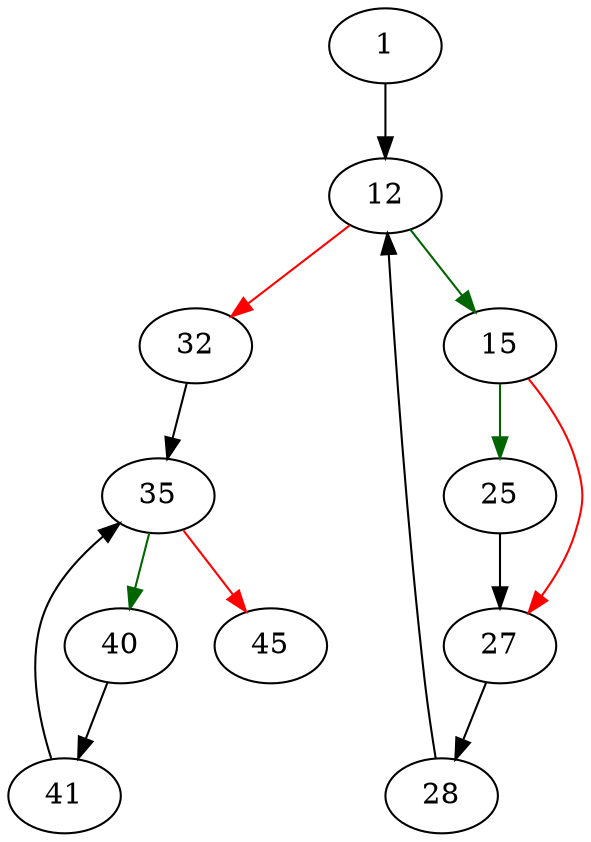 strict digraph "renameColumnTokenNext" {
	// Node definitions.
	1 [entry=true];
	12;
	15;
	32;
	25;
	27;
	28;
	35;
	40;
	45;
	41;

	// Edge definitions.
	1 -> 12;
	12 -> 15 [
		color=darkgreen
		cond=true
	];
	12 -> 32 [
		color=red
		cond=false
	];
	15 -> 25 [
		color=darkgreen
		cond=true
	];
	15 -> 27 [
		color=red
		cond=false
	];
	32 -> 35;
	25 -> 27;
	27 -> 28;
	28 -> 12;
	35 -> 40 [
		color=darkgreen
		cond=true
	];
	35 -> 45 [
		color=red
		cond=false
	];
	40 -> 41;
	41 -> 35;
}